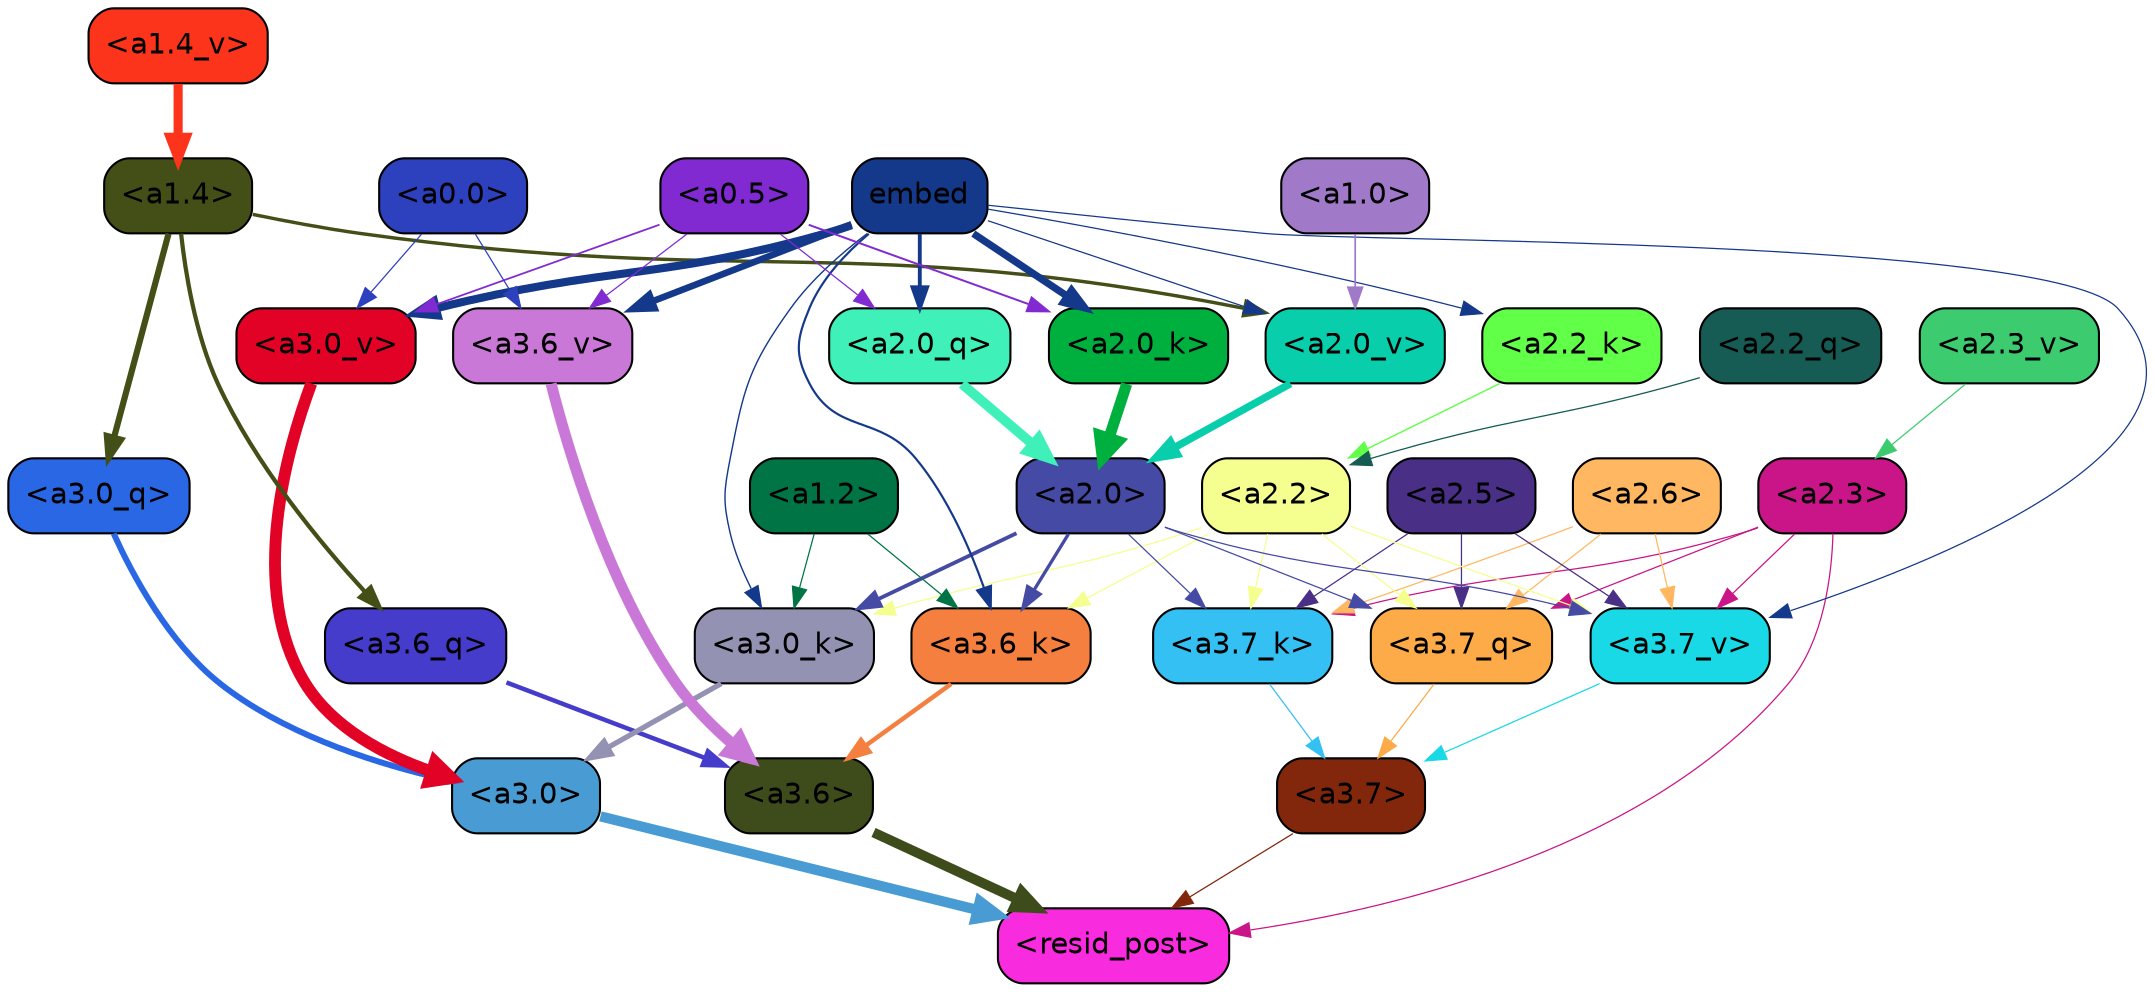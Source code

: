 strict digraph "" {
	graph [bgcolor=transparent,
		layout=dot,
		overlap=false,
		splines=true
	];
	"<a3.7>"	[color=black,
		fillcolor="#82270c",
		fontname=Helvetica,
		shape=box,
		style="filled, rounded"];
	"<resid_post>"	[color=black,
		fillcolor="#f82bde",
		fontname=Helvetica,
		shape=box,
		style="filled, rounded"];
	"<a3.7>" -> "<resid_post>"	[color="#82270c",
		penwidth=0.6];
	"<a3.6>"	[color=black,
		fillcolor="#3e4c1c",
		fontname=Helvetica,
		shape=box,
		style="filled, rounded"];
	"<a3.6>" -> "<resid_post>"	[color="#3e4c1c",
		penwidth=4.751592040061951];
	"<a3.0>"	[color=black,
		fillcolor="#489bd3",
		fontname=Helvetica,
		shape=box,
		style="filled, rounded"];
	"<a3.0>" -> "<resid_post>"	[color="#489bd3",
		penwidth=4.904066681861877];
	"<a2.3>"	[color=black,
		fillcolor="#c91587",
		fontname=Helvetica,
		shape=box,
		style="filled, rounded"];
	"<a2.3>" -> "<resid_post>"	[color="#c91587",
		penwidth=0.6];
	"<a3.7_q>"	[color=black,
		fillcolor="#fdab48",
		fontname=Helvetica,
		shape=box,
		style="filled, rounded"];
	"<a2.3>" -> "<a3.7_q>"	[color="#c91587",
		penwidth=0.6];
	"<a3.7_k>"	[color=black,
		fillcolor="#34c0f3",
		fontname=Helvetica,
		shape=box,
		style="filled, rounded"];
	"<a2.3>" -> "<a3.7_k>"	[color="#c91587",
		penwidth=0.6];
	"<a3.7_v>"	[color=black,
		fillcolor="#18d9e5",
		fontname=Helvetica,
		shape=box,
		style="filled, rounded"];
	"<a2.3>" -> "<a3.7_v>"	[color="#c91587",
		penwidth=0.6];
	"<a3.7_q>" -> "<a3.7>"	[color="#fdab48",
		penwidth=0.6];
	"<a3.6_q>"	[color=black,
		fillcolor="#463ccc",
		fontname=Helvetica,
		shape=box,
		style="filled, rounded"];
	"<a3.6_q>" -> "<a3.6>"	[color="#463ccc",
		penwidth=2.160832464694977];
	"<a3.0_q>"	[color=black,
		fillcolor="#2967e4",
		fontname=Helvetica,
		shape=box,
		style="filled, rounded"];
	"<a3.0_q>" -> "<a3.0>"	[color="#2967e4",
		penwidth=2.870753765106201];
	"<a3.7_k>" -> "<a3.7>"	[color="#34c0f3",
		penwidth=0.6];
	"<a3.6_k>"	[color=black,
		fillcolor="#f47f3f",
		fontname=Helvetica,
		shape=box,
		style="filled, rounded"];
	"<a3.6_k>" -> "<a3.6>"	[color="#f47f3f",
		penwidth=2.13908451795578];
	"<a3.0_k>"	[color=black,
		fillcolor="#9492b3",
		fontname=Helvetica,
		shape=box,
		style="filled, rounded"];
	"<a3.0_k>" -> "<a3.0>"	[color="#9492b3",
		penwidth=2.520303964614868];
	"<a3.7_v>" -> "<a3.7>"	[color="#18d9e5",
		penwidth=0.6];
	"<a3.6_v>"	[color=black,
		fillcolor="#ca78d7",
		fontname=Helvetica,
		shape=box,
		style="filled, rounded"];
	"<a3.6_v>" -> "<a3.6>"	[color="#ca78d7",
		penwidth=5.297133803367615];
	"<a3.0_v>"	[color=black,
		fillcolor="#e20225",
		fontname=Helvetica,
		shape=box,
		style="filled, rounded"];
	"<a3.0_v>" -> "<a3.0>"	[color="#e20225",
		penwidth=5.680712580680847];
	"<a2.6>"	[color=black,
		fillcolor="#ffb861",
		fontname=Helvetica,
		shape=box,
		style="filled, rounded"];
	"<a2.6>" -> "<a3.7_q>"	[color="#ffb861",
		penwidth=0.6];
	"<a2.6>" -> "<a3.7_k>"	[color="#ffb861",
		penwidth=0.6];
	"<a2.6>" -> "<a3.7_v>"	[color="#ffb861",
		penwidth=0.6];
	"<a2.5>"	[color=black,
		fillcolor="#4a2f87",
		fontname=Helvetica,
		shape=box,
		style="filled, rounded"];
	"<a2.5>" -> "<a3.7_q>"	[color="#4a2f87",
		penwidth=0.6];
	"<a2.5>" -> "<a3.7_k>"	[color="#4a2f87",
		penwidth=0.6];
	"<a2.5>" -> "<a3.7_v>"	[color="#4a2f87",
		penwidth=0.6];
	"<a2.2>"	[color=black,
		fillcolor="#f4ff8f",
		fontname=Helvetica,
		shape=box,
		style="filled, rounded"];
	"<a2.2>" -> "<a3.7_q>"	[color="#f4ff8f",
		penwidth=0.6];
	"<a2.2>" -> "<a3.7_k>"	[color="#f4ff8f",
		penwidth=0.6];
	"<a2.2>" -> "<a3.6_k>"	[color="#f4ff8f",
		penwidth=0.6];
	"<a2.2>" -> "<a3.0_k>"	[color="#f4ff8f",
		penwidth=0.6];
	"<a2.2>" -> "<a3.7_v>"	[color="#f4ff8f",
		penwidth=0.6];
	"<a2.0>"	[color=black,
		fillcolor="#454ba5",
		fontname=Helvetica,
		shape=box,
		style="filled, rounded"];
	"<a2.0>" -> "<a3.7_q>"	[color="#454ba5",
		penwidth=0.6];
	"<a2.0>" -> "<a3.7_k>"	[color="#454ba5",
		penwidth=0.6];
	"<a2.0>" -> "<a3.6_k>"	[color="#454ba5",
		penwidth=1.5897698998451233];
	"<a2.0>" -> "<a3.0_k>"	[color="#454ba5",
		penwidth=1.8405593037605286];
	"<a2.0>" -> "<a3.7_v>"	[color="#454ba5",
		penwidth=0.6];
	"<a1.4>"	[color=black,
		fillcolor="#444f18",
		fontname=Helvetica,
		shape=box,
		style="filled, rounded"];
	"<a1.4>" -> "<a3.6_q>"	[color="#444f18",
		penwidth=2.038943290710449];
	"<a1.4>" -> "<a3.0_q>"	[color="#444f18",
		penwidth=2.9756359085440636];
	"<a2.0_v>"	[color=black,
		fillcolor="#08ceab",
		fontname=Helvetica,
		shape=box,
		style="filled, rounded"];
	"<a1.4>" -> "<a2.0_v>"	[color="#444f18",
		penwidth=1.6503054380882531];
	"<a1.2>"	[color=black,
		fillcolor="#007444",
		fontname=Helvetica,
		shape=box,
		style="filled, rounded"];
	"<a1.2>" -> "<a3.6_k>"	[color="#007444",
		penwidth=0.6];
	"<a1.2>" -> "<a3.0_k>"	[color="#007444",
		penwidth=0.6];
	embed	[color=black,
		fillcolor="#15398a",
		fontname=Helvetica,
		shape=box,
		style="filled, rounded"];
	embed -> "<a3.6_k>"	[color="#15398a",
		penwidth=1.046662151813507];
	embed -> "<a3.0_k>"	[color="#15398a",
		penwidth=0.6800519227981567];
	embed -> "<a3.7_v>"	[color="#15398a",
		penwidth=0.6];
	embed -> "<a3.6_v>"	[color="#15398a",
		penwidth=3.1840110421180725];
	embed -> "<a3.0_v>"	[color="#15398a",
		penwidth=3.9005755856633186];
	"<a2.0_q>"	[color=black,
		fillcolor="#3ff0b9",
		fontname=Helvetica,
		shape=box,
		style="filled, rounded"];
	embed -> "<a2.0_q>"	[color="#15398a",
		penwidth=1.85904461145401];
	"<a2.2_k>"	[color=black,
		fillcolor="#62ff49",
		fontname=Helvetica,
		shape=box,
		style="filled, rounded"];
	embed -> "<a2.2_k>"	[color="#15398a",
		penwidth=0.6];
	"<a2.0_k>"	[color=black,
		fillcolor="#00b03e",
		fontname=Helvetica,
		shape=box,
		style="filled, rounded"];
	embed -> "<a2.0_k>"	[color="#15398a",
		penwidth=3.5012558698654175];
	embed -> "<a2.0_v>"	[color="#15398a",
		penwidth=0.6];
	"<a0.5>"	[color=black,
		fillcolor="#812ad2",
		fontname=Helvetica,
		shape=box,
		style="filled, rounded"];
	"<a0.5>" -> "<a3.6_v>"	[color="#812ad2",
		penwidth=0.6];
	"<a0.5>" -> "<a3.0_v>"	[color="#812ad2",
		penwidth=0.8493617177009583];
	"<a0.5>" -> "<a2.0_q>"	[color="#812ad2",
		penwidth=0.6];
	"<a0.5>" -> "<a2.0_k>"	[color="#812ad2",
		penwidth=0.9490888118743896];
	"<a0.0>"	[color=black,
		fillcolor="#2d40bd",
		fontname=Helvetica,
		shape=box,
		style="filled, rounded"];
	"<a0.0>" -> "<a3.6_v>"	[color="#2d40bd",
		penwidth=0.6];
	"<a0.0>" -> "<a3.0_v>"	[color="#2d40bd",
		penwidth=0.6];
	"<a2.2_q>"	[color=black,
		fillcolor="#165c54",
		fontname=Helvetica,
		shape=box,
		style="filled, rounded"];
	"<a2.2_q>" -> "<a2.2>"	[color="#165c54",
		penwidth=0.6160273104906082];
	"<a2.0_q>" -> "<a2.0>"	[color="#3ff0b9",
		penwidth=4.690633252263069];
	"<a2.2_k>" -> "<a2.2>"	[color="#62ff49",
		penwidth=0.6862771511077881];
	"<a2.0_k>" -> "<a2.0>"	[color="#00b03e",
		penwidth=5.3401959836483];
	"<a2.3_v>"	[color=black,
		fillcolor="#3dcb70",
		fontname=Helvetica,
		shape=box,
		style="filled, rounded"];
	"<a2.3_v>" -> "<a2.3>"	[color="#3dcb70",
		penwidth=0.6];
	"<a2.0_v>" -> "<a2.0>"	[color="#08ceab",
		penwidth=3.5938978791236877];
	"<a1.0>"	[color=black,
		fillcolor="#a07ac9",
		fontname=Helvetica,
		shape=box,
		style="filled, rounded"];
	"<a1.0>" -> "<a2.0_v>"	[color="#a07ac9",
		penwidth=0.8279995210468769];
	"<a1.4_v>"	[color=black,
		fillcolor="#fb341b",
		fontname=Helvetica,
		shape=box,
		style="filled, rounded"];
	"<a1.4_v>" -> "<a1.4>"	[color="#fb341b",
		penwidth=4.380064785480499];
}
